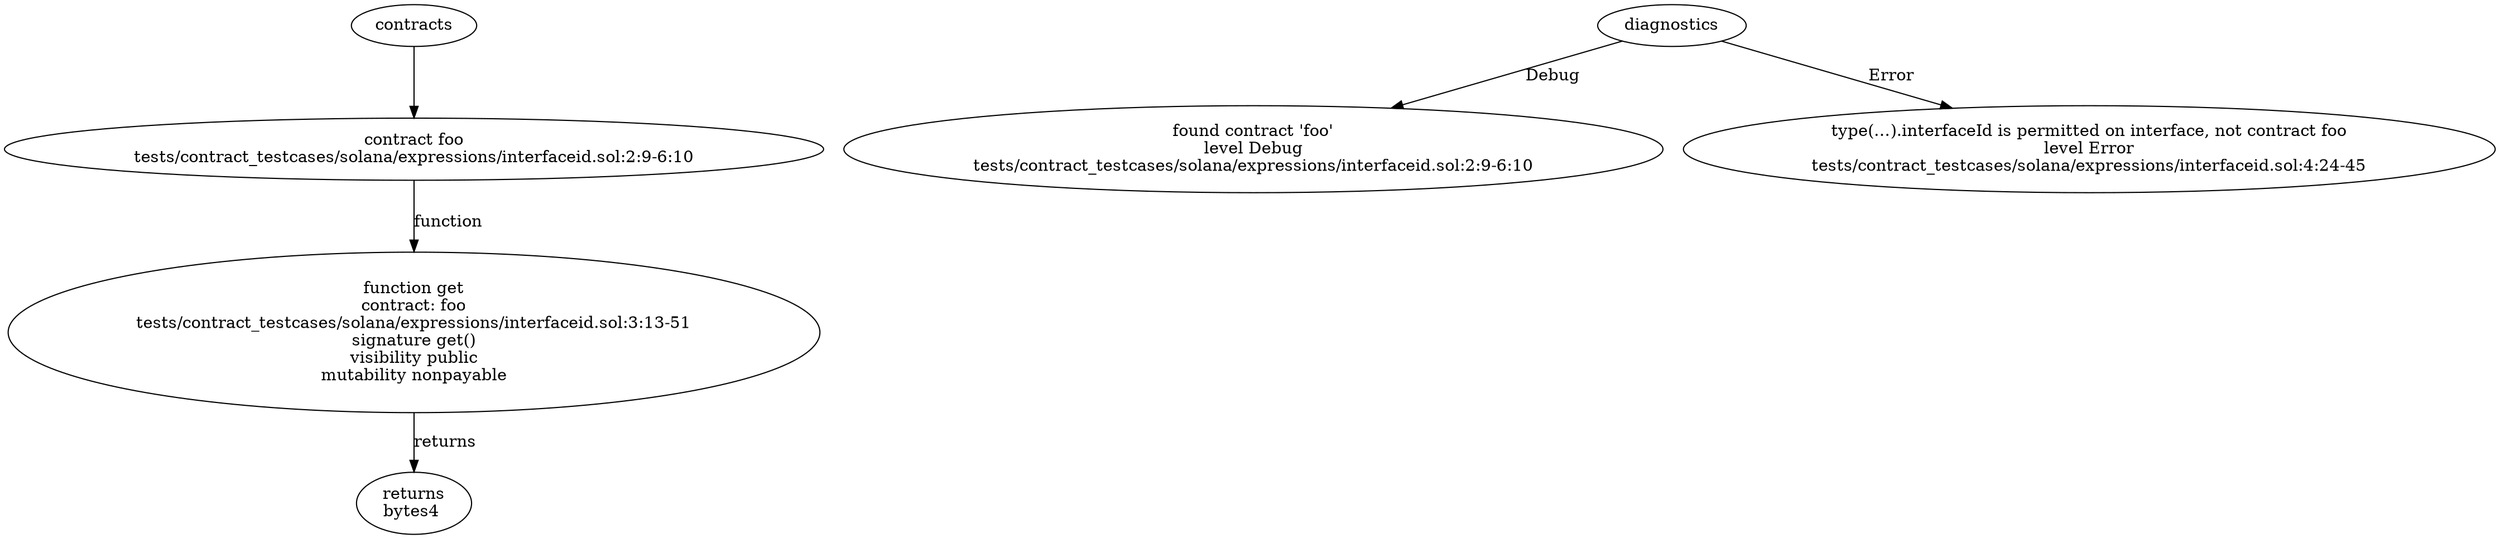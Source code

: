 strict digraph "tests/contract_testcases/solana/expressions/interfaceid.sol" {
	contract [label="contract foo\ntests/contract_testcases/solana/expressions/interfaceid.sol:2:9-6:10"]
	get [label="function get\ncontract: foo\ntests/contract_testcases/solana/expressions/interfaceid.sol:3:13-51\nsignature get()\nvisibility public\nmutability nonpayable"]
	returns [label="returns\nbytes4 "]
	diagnostic [label="found contract 'foo'\nlevel Debug\ntests/contract_testcases/solana/expressions/interfaceid.sol:2:9-6:10"]
	diagnostic_7 [label="type(…).interfaceId is permitted on interface, not contract foo\nlevel Error\ntests/contract_testcases/solana/expressions/interfaceid.sol:4:24-45"]
	contracts -> contract
	contract -> get [label="function"]
	get -> returns [label="returns"]
	diagnostics -> diagnostic [label="Debug"]
	diagnostics -> diagnostic_7 [label="Error"]
}
